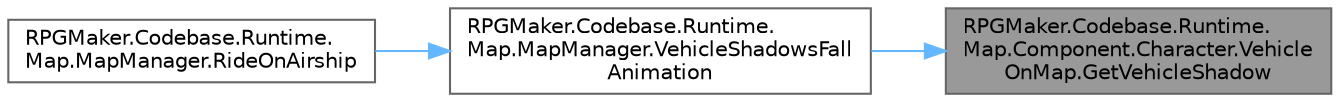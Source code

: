 digraph "RPGMaker.Codebase.Runtime.Map.Component.Character.VehicleOnMap.GetVehicleShadow"
{
 // LATEX_PDF_SIZE
  bgcolor="transparent";
  edge [fontname=Helvetica,fontsize=10,labelfontname=Helvetica,labelfontsize=10];
  node [fontname=Helvetica,fontsize=10,shape=box,height=0.2,width=0.4];
  rankdir="RL";
  Node1 [id="Node000001",label="RPGMaker.Codebase.Runtime.\lMap.Component.Character.Vehicle\lOnMap.GetVehicleShadow",height=0.2,width=0.4,color="gray40", fillcolor="grey60", style="filled", fontcolor="black",tooltip="😁 乗り物影取得"];
  Node1 -> Node2 [id="edge1_Node000001_Node000002",dir="back",color="steelblue1",style="solid",tooltip=" "];
  Node2 [id="Node000002",label="RPGMaker.Codebase.Runtime.\lMap.MapManager.VehicleShadowsFall\lAnimation",height=0.2,width=0.4,color="grey40", fillcolor="white", style="filled",URL="$d5/d0f/class_r_p_g_maker_1_1_codebase_1_1_runtime_1_1_map_1_1_map_manager.html#a1b60630ed134315442649f85c5e001b6",tooltip="😁 影のアニメーション"];
  Node2 -> Node3 [id="edge2_Node000002_Node000003",dir="back",color="steelblue1",style="solid",tooltip=" "];
  Node3 [id="Node000003",label="RPGMaker.Codebase.Runtime.\lMap.MapManager.RideOnAirship",height=0.2,width=0.4,color="grey40", fillcolor="white", style="filled",URL="$d5/d0f/class_r_p_g_maker_1_1_codebase_1_1_runtime_1_1_map_1_1_map_manager.html#a534e40b3194f7bcf286e37dadd069351",tooltip="😁 乗った際に実は飛行船だった場合 乗った時はtrue 降りる時はfalse"];
}
